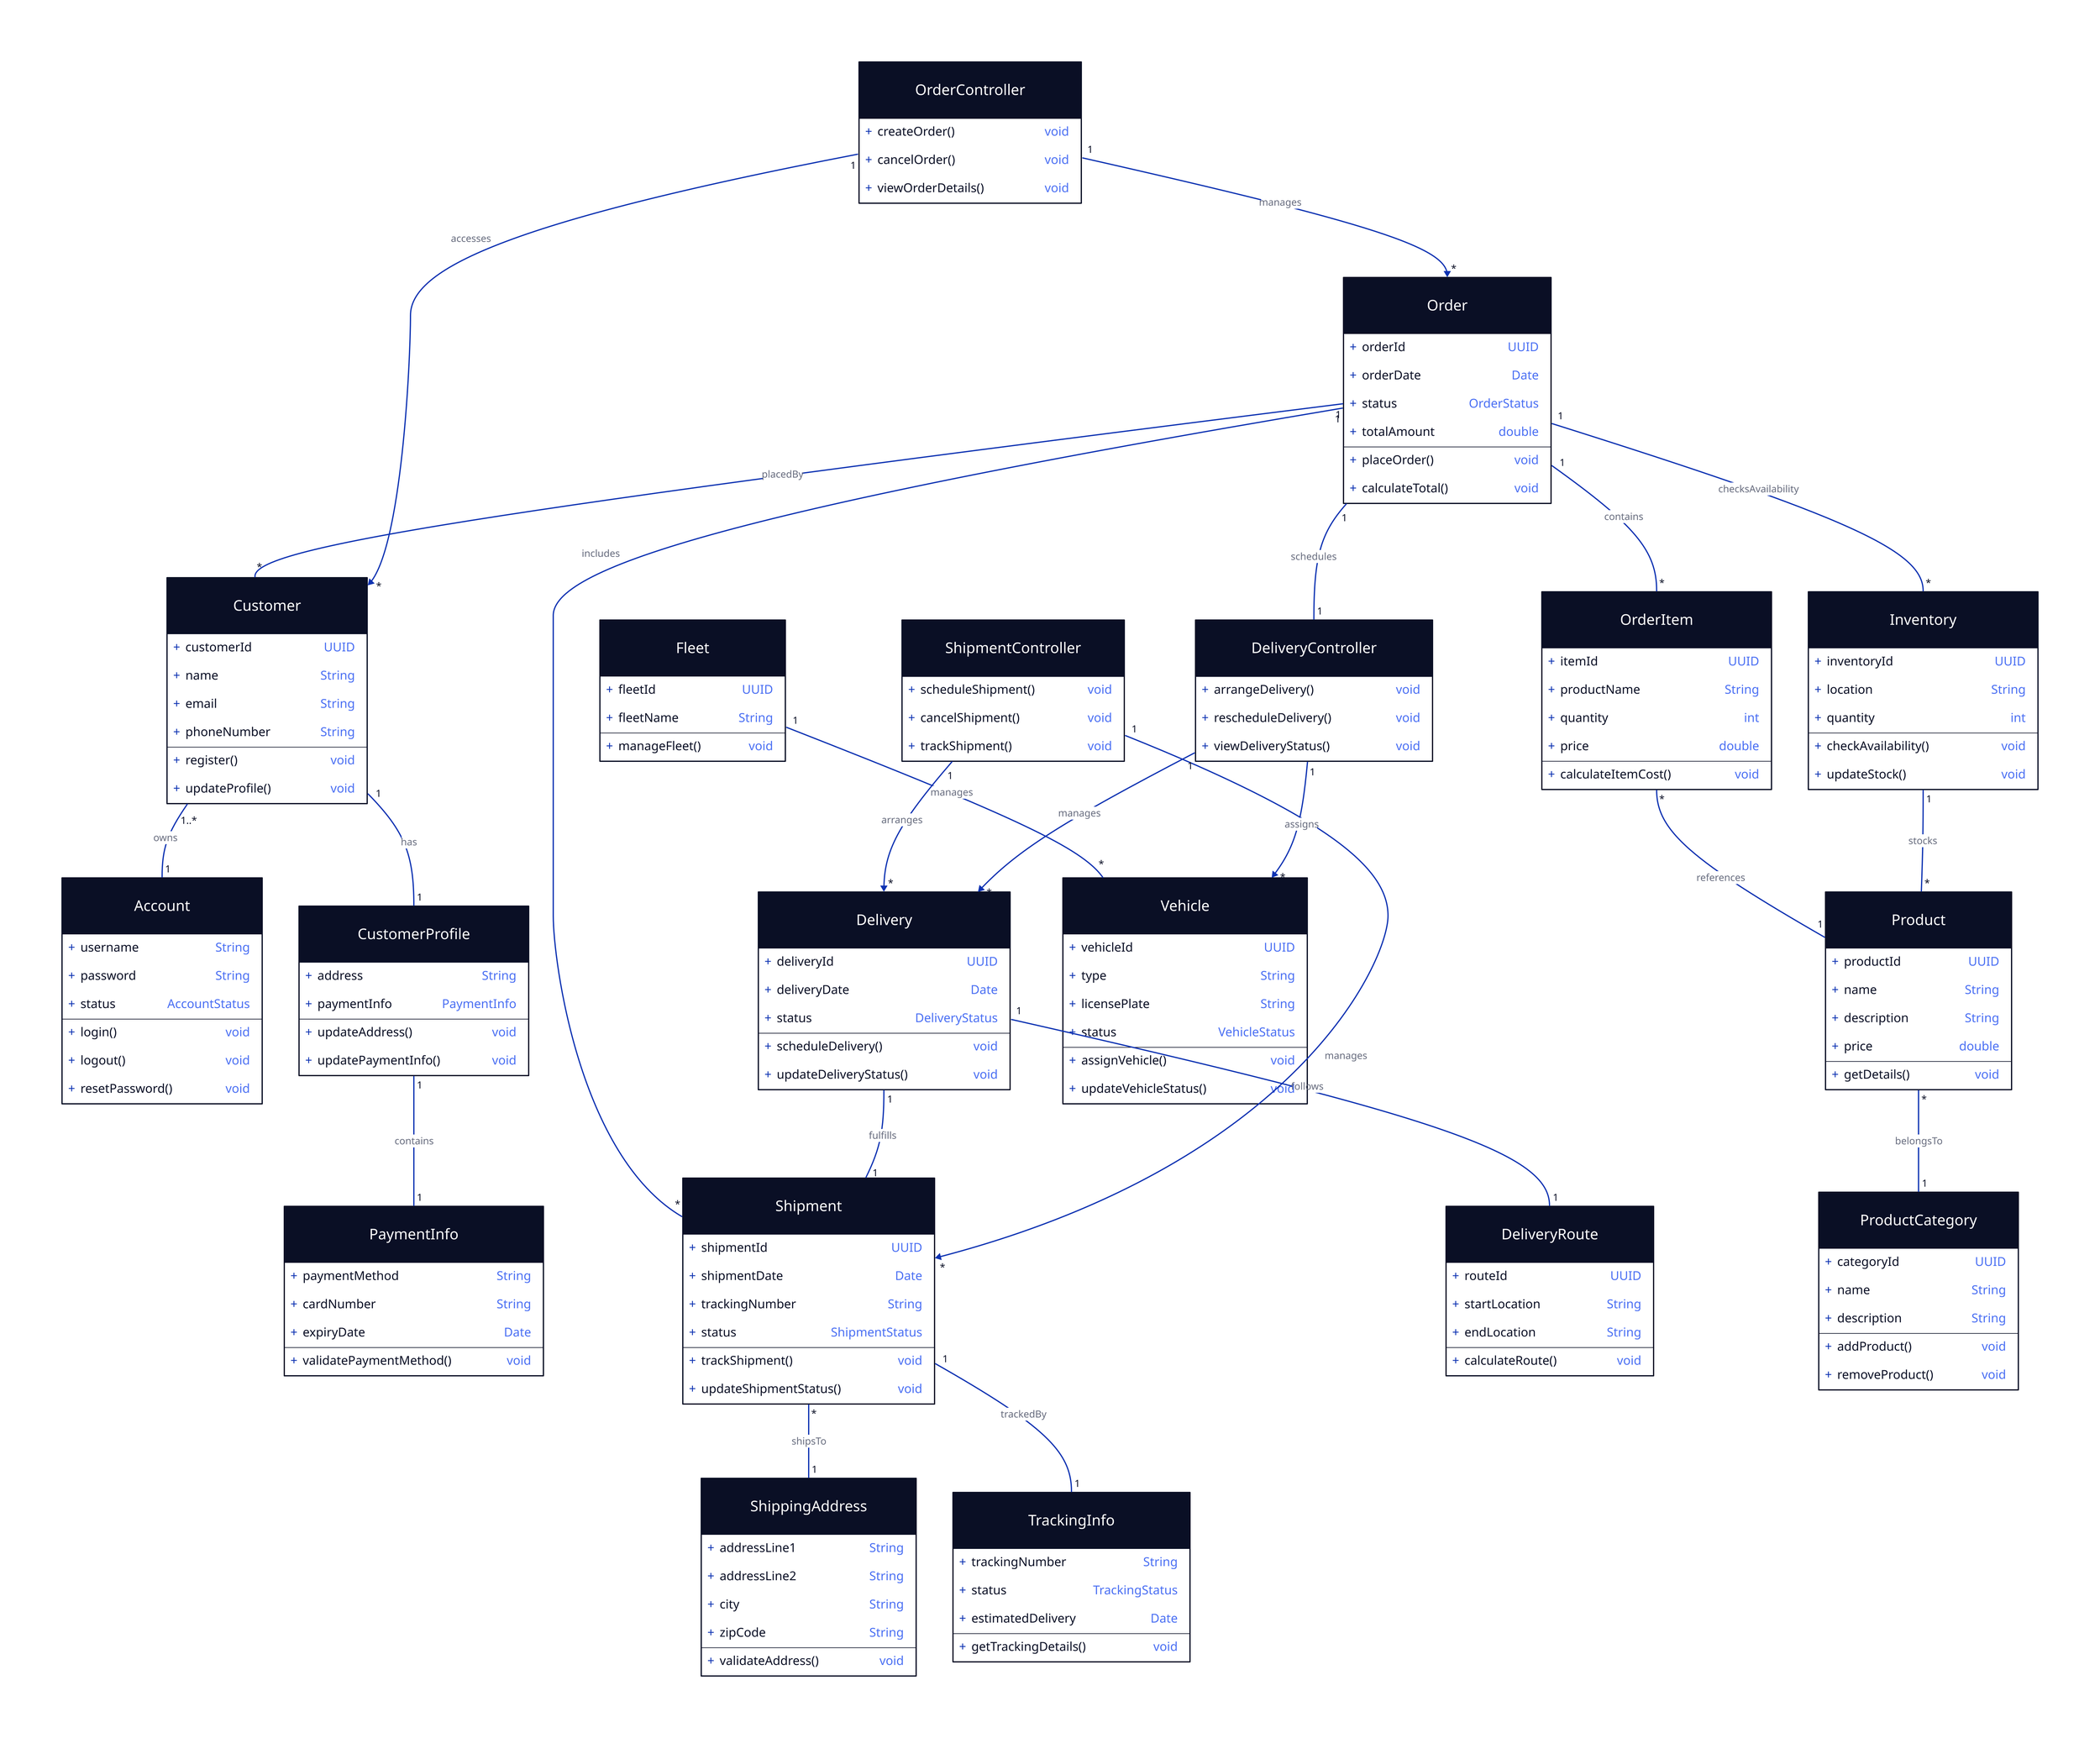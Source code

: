 Customer: {
  shape: class
  +customerId: UUID
  +name: String
  +email: String
  +phoneNumber: String

  +register()
  +updateProfile()
}

Account: {
  shape: class
  +username: String
  +password: String
  +status: AccountStatus

  +login()
  +logout()
  +resetPassword()
}

CustomerProfile: {
  shape: class
  +address: String
  +paymentInfo: PaymentInfo

  +updateAddress()
  +updatePaymentInfo()
}

PaymentInfo: {
  shape: class
  +paymentMethod: String
  +cardNumber: String
  +expiryDate: Date

  +validatePaymentMethod()
}

Order: {
  shape: class
  +orderId: UUID
  +orderDate: Date
  +status: OrderStatus
  +totalAmount: double

  +placeOrder()
  +calculateTotal()
}

OrderItem: {
  shape: class
  +itemId: UUID
  +productName: String
  +quantity: int
  +price: double

  +calculateItemCost()
}

Shipment: {
  shape: class
  +shipmentId: UUID
  +shipmentDate: Date
  +trackingNumber: String
  +status: ShipmentStatus

  +trackShipment()
  +updateShipmentStatus()
}

ShippingAddress: {
  shape: class
  +addressLine1: String
  +addressLine2: String
  +city: String
  +zipCode: String

  +validateAddress()
}

Delivery: {
  shape: class
  +deliveryId: UUID
  +deliveryDate: Date
  +status: DeliveryStatus

  +scheduleDelivery()
  +updateDeliveryStatus()
}

TrackingInfo: {
  shape: class
  +trackingNumber: String
  +status: TrackingStatus
  +estimatedDelivery: Date

  +getTrackingDetails()
}

DeliveryRoute: {
  shape: class
  +routeId: UUID
  +startLocation: String
  +endLocation: String

  +calculateRoute()
}

Inventory: {
  shape: class
  +inventoryId: UUID
  +location: String
  +quantity: int

  +checkAvailability()
  +updateStock()
}

Product: {
  shape: class
  +productId: UUID
  +name: String
  +description: String
  +price: double

  +getDetails()
}

ProductCategory: {
  shape: class
  +categoryId: UUID
  +name: String
  +description: String

  +addProduct()
  +removeProduct()
}

Fleet: {
  shape: class
  +fleetId: UUID
  +fleetName: String

  +manageFleet()
}

Vehicle: {
  shape: class
  +vehicleId: UUID
  +type: String
  +licensePlate: String
  +status: VehicleStatus

  +assignVehicle()
  +updateVehicleStatus()
}

OrderController: {
  shape: class
  +createOrder()
  +cancelOrder()
  +viewOrderDetails()
}

ShipmentController: {
  shape: class
  +scheduleShipment()
  +cancelShipment()
  +trackShipment()
}

DeliveryController: {
  shape: class
  +arrangeDelivery()
  +rescheduleDelivery()
  +viewDeliveryStatus()
}

Customer -- Account: owns {
  source-arrowhead: 1..*
  target-arrowhead: 1
}

Customer -- CustomerProfile: has {
  source-arrowhead: 1
  target-arrowhead: 1
}

CustomerProfile -- PaymentInfo: contains {
  source-arrowhead: 1
  target-arrowhead: 1
}

Order -- OrderItem: contains {
  source-arrowhead: 1
  target-arrowhead: *
}

Order -- Customer: placedBy {
  source-arrowhead: 1
  target-arrowhead: *
}

Order -- Shipment: includes {
  source-arrowhead: 1
  target-arrowhead: *
}

OrderItem -- Product: references {
  source-arrowhead: *
  target-arrowhead: 1
}

Shipment -- ShippingAddress: shipsTo {
  source-arrowhead: *
  target-arrowhead: 1
}

Shipment -- TrackingInfo: trackedBy {
  source-arrowhead: 1
  target-arrowhead: 1
}

Delivery -- DeliveryRoute: follows {
  source-arrowhead: 1
  target-arrowhead: 1
}

Delivery -- Shipment: fulfills {
  source-arrowhead: 1
  target-arrowhead: 1
}

Fleet -- Vehicle: manages {
  source-arrowhead: 1
  target-arrowhead: *
}

Inventory -- Product: stocks {
  source-arrowhead: 1
  target-arrowhead: *
}

Product -- ProductCategory: belongsTo {
  source-arrowhead: *
  target-arrowhead: 1
}

Order -- Inventory: checksAvailability {
  source-arrowhead: 1
  target-arrowhead: *
}

OrderController -> Order: manages {
  source-arrowhead: 1
  target-arrowhead: *
}

OrderController -> Customer: accesses {
  source-arrowhead: 1
  target-arrowhead: *
}

ShipmentController -> Shipment: manages {
  source-arrowhead: 1
  target-arrowhead: *
}

ShipmentController -> Delivery: arranges {
  source-arrowhead: 1
  target-arrowhead: *
}

DeliveryController -> Delivery: manages {
  source-arrowhead: 1
  target-arrowhead: *
}

DeliveryController -> Vehicle: assigns {
  source-arrowhead: 1
  target-arrowhead: *
}

Order -- DeliveryController: schedules {
  source-arrowhead: 1
  target-arrowhead: 1
}
